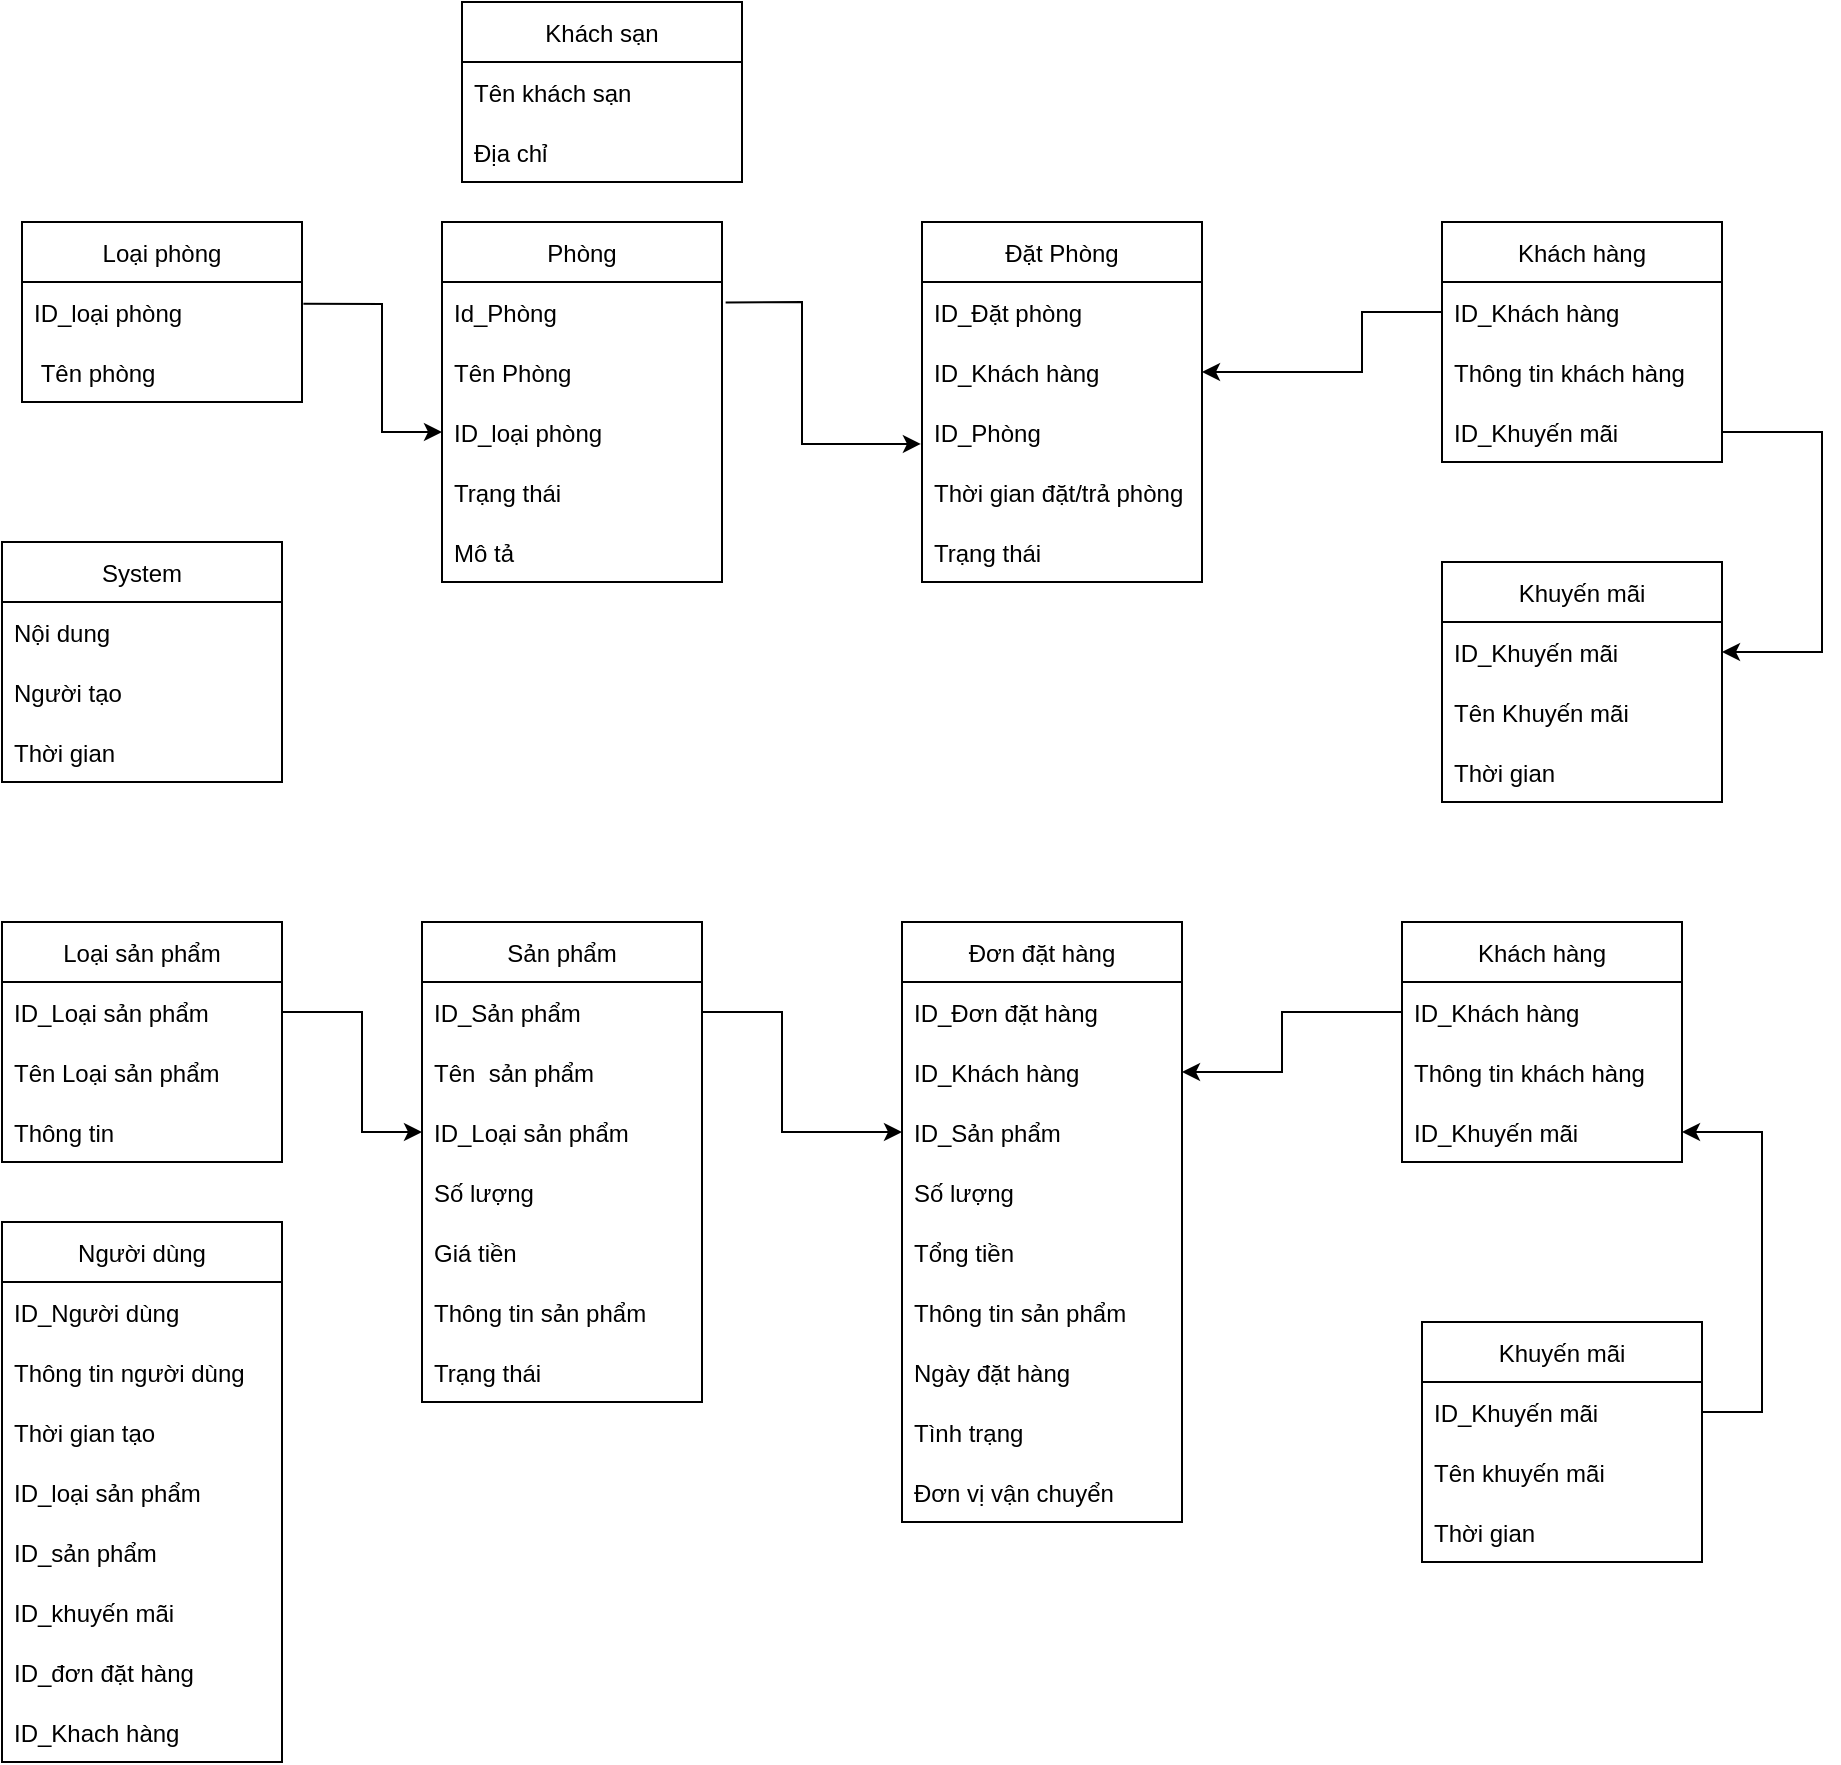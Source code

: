 <mxfile version="15.5.2" type="github">
  <diagram id="XoZtMX8iiyaCauPhR9OT" name="Page-1">
    <mxGraphModel dx="925" dy="575" grid="1" gridSize="10" guides="1" tooltips="1" connect="1" arrows="1" fold="1" page="1" pageScale="1" pageWidth="1169" pageHeight="1654" math="0" shadow="0">
      <root>
        <mxCell id="0" />
        <mxCell id="1" parent="0" />
        <mxCell id="O3ANTAYTOq8Z7F_ijUhE-1" value="Khách sạn" style="swimlane;fontStyle=0;childLayout=stackLayout;horizontal=1;startSize=30;horizontalStack=0;resizeParent=1;resizeParentMax=0;resizeLast=0;collapsible=1;marginBottom=0;" vertex="1" parent="1">
          <mxGeometry x="280" y="50" width="140" height="90" as="geometry" />
        </mxCell>
        <mxCell id="O3ANTAYTOq8Z7F_ijUhE-2" value="Tên khách sạn" style="text;strokeColor=none;fillColor=none;align=left;verticalAlign=middle;spacingLeft=4;spacingRight=4;overflow=hidden;points=[[0,0.5],[1,0.5]];portConstraint=eastwest;rotatable=0;" vertex="1" parent="O3ANTAYTOq8Z7F_ijUhE-1">
          <mxGeometry y="30" width="140" height="30" as="geometry" />
        </mxCell>
        <mxCell id="O3ANTAYTOq8Z7F_ijUhE-3" value="Địa chỉ " style="text;strokeColor=none;fillColor=none;align=left;verticalAlign=middle;spacingLeft=4;spacingRight=4;overflow=hidden;points=[[0,0.5],[1,0.5]];portConstraint=eastwest;rotatable=0;" vertex="1" parent="O3ANTAYTOq8Z7F_ijUhE-1">
          <mxGeometry y="60" width="140" height="30" as="geometry" />
        </mxCell>
        <mxCell id="O3ANTAYTOq8Z7F_ijUhE-5" value="Loại phòng" style="swimlane;fontStyle=0;childLayout=stackLayout;horizontal=1;startSize=30;horizontalStack=0;resizeParent=1;resizeParentMax=0;resizeLast=0;collapsible=1;marginBottom=0;" vertex="1" parent="1">
          <mxGeometry x="60" y="160" width="140" height="90" as="geometry" />
        </mxCell>
        <mxCell id="O3ANTAYTOq8Z7F_ijUhE-6" value="ID_loại phòng" style="text;strokeColor=none;fillColor=none;align=left;verticalAlign=middle;spacingLeft=4;spacingRight=4;overflow=hidden;points=[[0,0.5],[1,0.5]];portConstraint=eastwest;rotatable=0;" vertex="1" parent="O3ANTAYTOq8Z7F_ijUhE-5">
          <mxGeometry y="30" width="140" height="30" as="geometry" />
        </mxCell>
        <mxCell id="O3ANTAYTOq8Z7F_ijUhE-7" value=" Tên phòng" style="text;strokeColor=none;fillColor=none;align=left;verticalAlign=middle;spacingLeft=4;spacingRight=4;overflow=hidden;points=[[0,0.5],[1,0.5]];portConstraint=eastwest;rotatable=0;" vertex="1" parent="O3ANTAYTOq8Z7F_ijUhE-5">
          <mxGeometry y="60" width="140" height="30" as="geometry" />
        </mxCell>
        <mxCell id="O3ANTAYTOq8Z7F_ijUhE-8" value="Phòng" style="swimlane;fontStyle=0;childLayout=stackLayout;horizontal=1;startSize=30;horizontalStack=0;resizeParent=1;resizeParentMax=0;resizeLast=0;collapsible=1;marginBottom=0;" vertex="1" parent="1">
          <mxGeometry x="270" y="160" width="140" height="180" as="geometry" />
        </mxCell>
        <mxCell id="O3ANTAYTOq8Z7F_ijUhE-9" value="Id_Phòng" style="text;strokeColor=none;fillColor=none;align=left;verticalAlign=middle;spacingLeft=4;spacingRight=4;overflow=hidden;points=[[0,0.5],[1,0.5]];portConstraint=eastwest;rotatable=0;" vertex="1" parent="O3ANTAYTOq8Z7F_ijUhE-8">
          <mxGeometry y="30" width="140" height="30" as="geometry" />
        </mxCell>
        <mxCell id="O3ANTAYTOq8Z7F_ijUhE-10" value="Tên Phòng" style="text;strokeColor=none;fillColor=none;align=left;verticalAlign=middle;spacingLeft=4;spacingRight=4;overflow=hidden;points=[[0,0.5],[1,0.5]];portConstraint=eastwest;rotatable=0;" vertex="1" parent="O3ANTAYTOq8Z7F_ijUhE-8">
          <mxGeometry y="60" width="140" height="30" as="geometry" />
        </mxCell>
        <mxCell id="O3ANTAYTOq8Z7F_ijUhE-12" value="ID_loại phòng" style="text;strokeColor=none;fillColor=none;align=left;verticalAlign=middle;spacingLeft=4;spacingRight=4;overflow=hidden;points=[[0,0.5],[1,0.5]];portConstraint=eastwest;rotatable=0;" vertex="1" parent="O3ANTAYTOq8Z7F_ijUhE-8">
          <mxGeometry y="90" width="140" height="30" as="geometry" />
        </mxCell>
        <mxCell id="O3ANTAYTOq8Z7F_ijUhE-13" value="Trạng thái " style="text;strokeColor=none;fillColor=none;align=left;verticalAlign=middle;spacingLeft=4;spacingRight=4;overflow=hidden;points=[[0,0.5],[1,0.5]];portConstraint=eastwest;rotatable=0;" vertex="1" parent="O3ANTAYTOq8Z7F_ijUhE-8">
          <mxGeometry y="120" width="140" height="30" as="geometry" />
        </mxCell>
        <mxCell id="O3ANTAYTOq8Z7F_ijUhE-14" value="Mô tả" style="text;strokeColor=none;fillColor=none;align=left;verticalAlign=middle;spacingLeft=4;spacingRight=4;overflow=hidden;points=[[0,0.5],[1,0.5]];portConstraint=eastwest;rotatable=0;" vertex="1" parent="O3ANTAYTOq8Z7F_ijUhE-8">
          <mxGeometry y="150" width="140" height="30" as="geometry" />
        </mxCell>
        <mxCell id="O3ANTAYTOq8Z7F_ijUhE-15" value="" style="endArrow=classic;html=1;rounded=0;exitX=1.005;exitY=0.364;exitDx=0;exitDy=0;exitPerimeter=0;entryX=0;entryY=0.5;entryDx=0;entryDy=0;" edge="1" parent="1" source="O3ANTAYTOq8Z7F_ijUhE-6" target="O3ANTAYTOq8Z7F_ijUhE-12">
          <mxGeometry width="50" height="50" relative="1" as="geometry">
            <mxPoint x="260" y="230" as="sourcePoint" />
            <mxPoint x="310" y="180" as="targetPoint" />
            <Array as="points">
              <mxPoint x="240" y="201" />
              <mxPoint x="240" y="265" />
            </Array>
          </mxGeometry>
        </mxCell>
        <mxCell id="O3ANTAYTOq8Z7F_ijUhE-16" value="Đặt Phòng" style="swimlane;fontStyle=0;childLayout=stackLayout;horizontal=1;startSize=30;horizontalStack=0;resizeParent=1;resizeParentMax=0;resizeLast=0;collapsible=1;marginBottom=0;" vertex="1" parent="1">
          <mxGeometry x="510" y="160" width="140" height="180" as="geometry" />
        </mxCell>
        <mxCell id="O3ANTAYTOq8Z7F_ijUhE-17" value="ID_Đặt phòng" style="text;strokeColor=none;fillColor=none;align=left;verticalAlign=middle;spacingLeft=4;spacingRight=4;overflow=hidden;points=[[0,0.5],[1,0.5]];portConstraint=eastwest;rotatable=0;" vertex="1" parent="O3ANTAYTOq8Z7F_ijUhE-16">
          <mxGeometry y="30" width="140" height="30" as="geometry" />
        </mxCell>
        <mxCell id="O3ANTAYTOq8Z7F_ijUhE-18" value="ID_Khách hàng" style="text;strokeColor=none;fillColor=none;align=left;verticalAlign=middle;spacingLeft=4;spacingRight=4;overflow=hidden;points=[[0,0.5],[1,0.5]];portConstraint=eastwest;rotatable=0;" vertex="1" parent="O3ANTAYTOq8Z7F_ijUhE-16">
          <mxGeometry y="60" width="140" height="30" as="geometry" />
        </mxCell>
        <mxCell id="O3ANTAYTOq8Z7F_ijUhE-19" value="ID_Phòng" style="text;strokeColor=none;fillColor=none;align=left;verticalAlign=middle;spacingLeft=4;spacingRight=4;overflow=hidden;points=[[0,0.5],[1,0.5]];portConstraint=eastwest;rotatable=0;" vertex="1" parent="O3ANTAYTOq8Z7F_ijUhE-16">
          <mxGeometry y="90" width="140" height="30" as="geometry" />
        </mxCell>
        <mxCell id="O3ANTAYTOq8Z7F_ijUhE-20" value="Thời gian đặt/trả phòng" style="text;strokeColor=none;fillColor=none;align=left;verticalAlign=middle;spacingLeft=4;spacingRight=4;overflow=hidden;points=[[0,0.5],[1,0.5]];portConstraint=eastwest;rotatable=0;" vertex="1" parent="O3ANTAYTOq8Z7F_ijUhE-16">
          <mxGeometry y="120" width="140" height="30" as="geometry" />
        </mxCell>
        <mxCell id="O3ANTAYTOq8Z7F_ijUhE-21" value="Trạng thái " style="text;strokeColor=none;fillColor=none;align=left;verticalAlign=middle;spacingLeft=4;spacingRight=4;overflow=hidden;points=[[0,0.5],[1,0.5]];portConstraint=eastwest;rotatable=0;" vertex="1" parent="O3ANTAYTOq8Z7F_ijUhE-16">
          <mxGeometry y="150" width="140" height="30" as="geometry" />
        </mxCell>
        <mxCell id="O3ANTAYTOq8Z7F_ijUhE-22" value="Khách hàng" style="swimlane;fontStyle=0;childLayout=stackLayout;horizontal=1;startSize=30;horizontalStack=0;resizeParent=1;resizeParentMax=0;resizeLast=0;collapsible=1;marginBottom=0;" vertex="1" parent="1">
          <mxGeometry x="770" y="160" width="140" height="120" as="geometry" />
        </mxCell>
        <mxCell id="O3ANTAYTOq8Z7F_ijUhE-23" value="ID_Khách hàng" style="text;strokeColor=none;fillColor=none;align=left;verticalAlign=middle;spacingLeft=4;spacingRight=4;overflow=hidden;points=[[0,0.5],[1,0.5]];portConstraint=eastwest;rotatable=0;" vertex="1" parent="O3ANTAYTOq8Z7F_ijUhE-22">
          <mxGeometry y="30" width="140" height="30" as="geometry" />
        </mxCell>
        <mxCell id="O3ANTAYTOq8Z7F_ijUhE-24" value="Thông tin khách hàng" style="text;strokeColor=none;fillColor=none;align=left;verticalAlign=middle;spacingLeft=4;spacingRight=4;overflow=hidden;points=[[0,0.5],[1,0.5]];portConstraint=eastwest;rotatable=0;" vertex="1" parent="O3ANTAYTOq8Z7F_ijUhE-22">
          <mxGeometry y="60" width="140" height="30" as="geometry" />
        </mxCell>
        <mxCell id="O3ANTAYTOq8Z7F_ijUhE-33" value="ID_Khuyến mãi" style="text;strokeColor=none;fillColor=none;align=left;verticalAlign=middle;spacingLeft=4;spacingRight=4;overflow=hidden;points=[[0,0.5],[1,0.5]];portConstraint=eastwest;rotatable=0;" vertex="1" parent="O3ANTAYTOq8Z7F_ijUhE-22">
          <mxGeometry y="90" width="140" height="30" as="geometry" />
        </mxCell>
        <mxCell id="O3ANTAYTOq8Z7F_ijUhE-31" value="" style="endArrow=classic;html=1;rounded=0;exitX=1.013;exitY=0.341;exitDx=0;exitDy=0;exitPerimeter=0;entryX=-0.004;entryY=0.698;entryDx=0;entryDy=0;entryPerimeter=0;" edge="1" parent="1" source="O3ANTAYTOq8Z7F_ijUhE-9" target="O3ANTAYTOq8Z7F_ijUhE-19">
          <mxGeometry width="50" height="50" relative="1" as="geometry">
            <mxPoint x="520" y="270" as="sourcePoint" />
            <mxPoint x="570" y="220" as="targetPoint" />
            <Array as="points">
              <mxPoint x="450" y="200" />
              <mxPoint x="450" y="271" />
            </Array>
          </mxGeometry>
        </mxCell>
        <mxCell id="O3ANTAYTOq8Z7F_ijUhE-32" value="" style="endArrow=classic;html=1;rounded=0;exitX=0;exitY=0.5;exitDx=0;exitDy=0;entryX=1;entryY=0.5;entryDx=0;entryDy=0;" edge="1" parent="1" source="O3ANTAYTOq8Z7F_ijUhE-23" target="O3ANTAYTOq8Z7F_ijUhE-18">
          <mxGeometry width="50" height="50" relative="1" as="geometry">
            <mxPoint x="540" y="250" as="sourcePoint" />
            <mxPoint x="590" y="200" as="targetPoint" />
            <Array as="points">
              <mxPoint x="730" y="205" />
              <mxPoint x="730" y="235" />
            </Array>
          </mxGeometry>
        </mxCell>
        <mxCell id="O3ANTAYTOq8Z7F_ijUhE-34" value="Khuyến mãi" style="swimlane;fontStyle=0;childLayout=stackLayout;horizontal=1;startSize=30;horizontalStack=0;resizeParent=1;resizeParentMax=0;resizeLast=0;collapsible=1;marginBottom=0;" vertex="1" parent="1">
          <mxGeometry x="770" y="330" width="140" height="120" as="geometry" />
        </mxCell>
        <mxCell id="O3ANTAYTOq8Z7F_ijUhE-35" value="ID_Khuyến mãi" style="text;strokeColor=none;fillColor=none;align=left;verticalAlign=middle;spacingLeft=4;spacingRight=4;overflow=hidden;points=[[0,0.5],[1,0.5]];portConstraint=eastwest;rotatable=0;" vertex="1" parent="O3ANTAYTOq8Z7F_ijUhE-34">
          <mxGeometry y="30" width="140" height="30" as="geometry" />
        </mxCell>
        <mxCell id="O3ANTAYTOq8Z7F_ijUhE-36" value="Tên Khuyến mãi" style="text;strokeColor=none;fillColor=none;align=left;verticalAlign=middle;spacingLeft=4;spacingRight=4;overflow=hidden;points=[[0,0.5],[1,0.5]];portConstraint=eastwest;rotatable=0;" vertex="1" parent="O3ANTAYTOq8Z7F_ijUhE-34">
          <mxGeometry y="60" width="140" height="30" as="geometry" />
        </mxCell>
        <mxCell id="O3ANTAYTOq8Z7F_ijUhE-37" value="Thời gian" style="text;strokeColor=none;fillColor=none;align=left;verticalAlign=middle;spacingLeft=4;spacingRight=4;overflow=hidden;points=[[0,0.5],[1,0.5]];portConstraint=eastwest;rotatable=0;" vertex="1" parent="O3ANTAYTOq8Z7F_ijUhE-34">
          <mxGeometry y="90" width="140" height="30" as="geometry" />
        </mxCell>
        <mxCell id="O3ANTAYTOq8Z7F_ijUhE-38" value="" style="endArrow=classic;html=1;rounded=0;exitX=1;exitY=0.5;exitDx=0;exitDy=0;entryX=1;entryY=0.5;entryDx=0;entryDy=0;" edge="1" parent="1" source="O3ANTAYTOq8Z7F_ijUhE-33" target="O3ANTAYTOq8Z7F_ijUhE-35">
          <mxGeometry width="50" height="50" relative="1" as="geometry">
            <mxPoint x="570" y="370" as="sourcePoint" />
            <mxPoint x="620" y="320" as="targetPoint" />
            <Array as="points">
              <mxPoint x="960" y="265" />
              <mxPoint x="960" y="375" />
            </Array>
          </mxGeometry>
        </mxCell>
        <mxCell id="O3ANTAYTOq8Z7F_ijUhE-39" value="System" style="swimlane;fontStyle=0;childLayout=stackLayout;horizontal=1;startSize=30;horizontalStack=0;resizeParent=1;resizeParentMax=0;resizeLast=0;collapsible=1;marginBottom=0;" vertex="1" parent="1">
          <mxGeometry x="50" y="320" width="140" height="120" as="geometry" />
        </mxCell>
        <mxCell id="O3ANTAYTOq8Z7F_ijUhE-40" value="Nội dung" style="text;strokeColor=none;fillColor=none;align=left;verticalAlign=middle;spacingLeft=4;spacingRight=4;overflow=hidden;points=[[0,0.5],[1,0.5]];portConstraint=eastwest;rotatable=0;" vertex="1" parent="O3ANTAYTOq8Z7F_ijUhE-39">
          <mxGeometry y="30" width="140" height="30" as="geometry" />
        </mxCell>
        <mxCell id="O3ANTAYTOq8Z7F_ijUhE-41" value="Người tạo" style="text;strokeColor=none;fillColor=none;align=left;verticalAlign=middle;spacingLeft=4;spacingRight=4;overflow=hidden;points=[[0,0.5],[1,0.5]];portConstraint=eastwest;rotatable=0;" vertex="1" parent="O3ANTAYTOq8Z7F_ijUhE-39">
          <mxGeometry y="60" width="140" height="30" as="geometry" />
        </mxCell>
        <mxCell id="O3ANTAYTOq8Z7F_ijUhE-42" value="Thời gian" style="text;strokeColor=none;fillColor=none;align=left;verticalAlign=middle;spacingLeft=4;spacingRight=4;overflow=hidden;points=[[0,0.5],[1,0.5]];portConstraint=eastwest;rotatable=0;" vertex="1" parent="O3ANTAYTOq8Z7F_ijUhE-39">
          <mxGeometry y="90" width="140" height="30" as="geometry" />
        </mxCell>
        <mxCell id="O3ANTAYTOq8Z7F_ijUhE-43" value="Loại sản phẩm" style="swimlane;fontStyle=0;childLayout=stackLayout;horizontal=1;startSize=30;horizontalStack=0;resizeParent=1;resizeParentMax=0;resizeLast=0;collapsible=1;marginBottom=0;" vertex="1" parent="1">
          <mxGeometry x="50" y="510" width="140" height="120" as="geometry" />
        </mxCell>
        <mxCell id="O3ANTAYTOq8Z7F_ijUhE-44" value="ID_Loại sản phẩm" style="text;strokeColor=none;fillColor=none;align=left;verticalAlign=middle;spacingLeft=4;spacingRight=4;overflow=hidden;points=[[0,0.5],[1,0.5]];portConstraint=eastwest;rotatable=0;" vertex="1" parent="O3ANTAYTOq8Z7F_ijUhE-43">
          <mxGeometry y="30" width="140" height="30" as="geometry" />
        </mxCell>
        <mxCell id="O3ANTAYTOq8Z7F_ijUhE-45" value="Tên Loại sản phẩm" style="text;strokeColor=none;fillColor=none;align=left;verticalAlign=middle;spacingLeft=4;spacingRight=4;overflow=hidden;points=[[0,0.5],[1,0.5]];portConstraint=eastwest;rotatable=0;" vertex="1" parent="O3ANTAYTOq8Z7F_ijUhE-43">
          <mxGeometry y="60" width="140" height="30" as="geometry" />
        </mxCell>
        <mxCell id="O3ANTAYTOq8Z7F_ijUhE-47" value="Thông tin" style="text;strokeColor=none;fillColor=none;align=left;verticalAlign=middle;spacingLeft=4;spacingRight=4;overflow=hidden;points=[[0,0.5],[1,0.5]];portConstraint=eastwest;rotatable=0;" vertex="1" parent="O3ANTAYTOq8Z7F_ijUhE-43">
          <mxGeometry y="90" width="140" height="30" as="geometry" />
        </mxCell>
        <mxCell id="O3ANTAYTOq8Z7F_ijUhE-48" value="Sản phẩm" style="swimlane;fontStyle=0;childLayout=stackLayout;horizontal=1;startSize=30;horizontalStack=0;resizeParent=1;resizeParentMax=0;resizeLast=0;collapsible=1;marginBottom=0;" vertex="1" parent="1">
          <mxGeometry x="260" y="510" width="140" height="240" as="geometry" />
        </mxCell>
        <mxCell id="O3ANTAYTOq8Z7F_ijUhE-49" value="ID_Sản phẩm" style="text;strokeColor=none;fillColor=none;align=left;verticalAlign=middle;spacingLeft=4;spacingRight=4;overflow=hidden;points=[[0,0.5],[1,0.5]];portConstraint=eastwest;rotatable=0;" vertex="1" parent="O3ANTAYTOq8Z7F_ijUhE-48">
          <mxGeometry y="30" width="140" height="30" as="geometry" />
        </mxCell>
        <mxCell id="O3ANTAYTOq8Z7F_ijUhE-50" value="Tên  sản phẩm" style="text;strokeColor=none;fillColor=none;align=left;verticalAlign=middle;spacingLeft=4;spacingRight=4;overflow=hidden;points=[[0,0.5],[1,0.5]];portConstraint=eastwest;rotatable=0;" vertex="1" parent="O3ANTAYTOq8Z7F_ijUhE-48">
          <mxGeometry y="60" width="140" height="30" as="geometry" />
        </mxCell>
        <mxCell id="O3ANTAYTOq8Z7F_ijUhE-51" value="ID_Loại sản phẩm" style="text;strokeColor=none;fillColor=none;align=left;verticalAlign=middle;spacingLeft=4;spacingRight=4;overflow=hidden;points=[[0,0.5],[1,0.5]];portConstraint=eastwest;rotatable=0;" vertex="1" parent="O3ANTAYTOq8Z7F_ijUhE-48">
          <mxGeometry y="90" width="140" height="30" as="geometry" />
        </mxCell>
        <mxCell id="O3ANTAYTOq8Z7F_ijUhE-52" value="Số lượng" style="text;strokeColor=none;fillColor=none;align=left;verticalAlign=middle;spacingLeft=4;spacingRight=4;overflow=hidden;points=[[0,0.5],[1,0.5]];portConstraint=eastwest;rotatable=0;" vertex="1" parent="O3ANTAYTOq8Z7F_ijUhE-48">
          <mxGeometry y="120" width="140" height="30" as="geometry" />
        </mxCell>
        <mxCell id="O3ANTAYTOq8Z7F_ijUhE-53" value="Giá tiền" style="text;strokeColor=none;fillColor=none;align=left;verticalAlign=middle;spacingLeft=4;spacingRight=4;overflow=hidden;points=[[0,0.5],[1,0.5]];portConstraint=eastwest;rotatable=0;" vertex="1" parent="O3ANTAYTOq8Z7F_ijUhE-48">
          <mxGeometry y="150" width="140" height="30" as="geometry" />
        </mxCell>
        <mxCell id="O3ANTAYTOq8Z7F_ijUhE-54" value="Thông tin sản phẩm " style="text;strokeColor=none;fillColor=none;align=left;verticalAlign=middle;spacingLeft=4;spacingRight=4;overflow=hidden;points=[[0,0.5],[1,0.5]];portConstraint=eastwest;rotatable=0;" vertex="1" parent="O3ANTAYTOq8Z7F_ijUhE-48">
          <mxGeometry y="180" width="140" height="30" as="geometry" />
        </mxCell>
        <mxCell id="O3ANTAYTOq8Z7F_ijUhE-55" value="Trạng thái " style="text;strokeColor=none;fillColor=none;align=left;verticalAlign=middle;spacingLeft=4;spacingRight=4;overflow=hidden;points=[[0,0.5],[1,0.5]];portConstraint=eastwest;rotatable=0;" vertex="1" parent="O3ANTAYTOq8Z7F_ijUhE-48">
          <mxGeometry y="210" width="140" height="30" as="geometry" />
        </mxCell>
        <mxCell id="O3ANTAYTOq8Z7F_ijUhE-56" value="" style="endArrow=classic;html=1;rounded=0;exitX=1;exitY=0.5;exitDx=0;exitDy=0;entryX=0;entryY=0.5;entryDx=0;entryDy=0;" edge="1" parent="1" source="O3ANTAYTOq8Z7F_ijUhE-44" target="O3ANTAYTOq8Z7F_ijUhE-51">
          <mxGeometry width="50" height="50" relative="1" as="geometry">
            <mxPoint x="270" y="690" as="sourcePoint" />
            <mxPoint x="320" y="640" as="targetPoint" />
            <Array as="points">
              <mxPoint x="230" y="555" />
              <mxPoint x="230" y="615" />
            </Array>
          </mxGeometry>
        </mxCell>
        <mxCell id="O3ANTAYTOq8Z7F_ijUhE-57" value="Đơn đặt hàng" style="swimlane;fontStyle=0;childLayout=stackLayout;horizontal=1;startSize=30;horizontalStack=0;resizeParent=1;resizeParentMax=0;resizeLast=0;collapsible=1;marginBottom=0;" vertex="1" parent="1">
          <mxGeometry x="500" y="510" width="140" height="300" as="geometry" />
        </mxCell>
        <mxCell id="O3ANTAYTOq8Z7F_ijUhE-58" value="ID_Đơn đặt hàng" style="text;strokeColor=none;fillColor=none;align=left;verticalAlign=middle;spacingLeft=4;spacingRight=4;overflow=hidden;points=[[0,0.5],[1,0.5]];portConstraint=eastwest;rotatable=0;" vertex="1" parent="O3ANTAYTOq8Z7F_ijUhE-57">
          <mxGeometry y="30" width="140" height="30" as="geometry" />
        </mxCell>
        <mxCell id="O3ANTAYTOq8Z7F_ijUhE-59" value="ID_Khách hàng" style="text;strokeColor=none;fillColor=none;align=left;verticalAlign=middle;spacingLeft=4;spacingRight=4;overflow=hidden;points=[[0,0.5],[1,0.5]];portConstraint=eastwest;rotatable=0;" vertex="1" parent="O3ANTAYTOq8Z7F_ijUhE-57">
          <mxGeometry y="60" width="140" height="30" as="geometry" />
        </mxCell>
        <mxCell id="O3ANTAYTOq8Z7F_ijUhE-60" value="ID_Sản phẩm" style="text;strokeColor=none;fillColor=none;align=left;verticalAlign=middle;spacingLeft=4;spacingRight=4;overflow=hidden;points=[[0,0.5],[1,0.5]];portConstraint=eastwest;rotatable=0;" vertex="1" parent="O3ANTAYTOq8Z7F_ijUhE-57">
          <mxGeometry y="90" width="140" height="30" as="geometry" />
        </mxCell>
        <mxCell id="O3ANTAYTOq8Z7F_ijUhE-61" value="Số lượng" style="text;strokeColor=none;fillColor=none;align=left;verticalAlign=middle;spacingLeft=4;spacingRight=4;overflow=hidden;points=[[0,0.5],[1,0.5]];portConstraint=eastwest;rotatable=0;" vertex="1" parent="O3ANTAYTOq8Z7F_ijUhE-57">
          <mxGeometry y="120" width="140" height="30" as="geometry" />
        </mxCell>
        <mxCell id="O3ANTAYTOq8Z7F_ijUhE-62" value="Tổng tiền" style="text;strokeColor=none;fillColor=none;align=left;verticalAlign=middle;spacingLeft=4;spacingRight=4;overflow=hidden;points=[[0,0.5],[1,0.5]];portConstraint=eastwest;rotatable=0;" vertex="1" parent="O3ANTAYTOq8Z7F_ijUhE-57">
          <mxGeometry y="150" width="140" height="30" as="geometry" />
        </mxCell>
        <mxCell id="O3ANTAYTOq8Z7F_ijUhE-63" value="Thông tin sản phẩm " style="text;strokeColor=none;fillColor=none;align=left;verticalAlign=middle;spacingLeft=4;spacingRight=4;overflow=hidden;points=[[0,0.5],[1,0.5]];portConstraint=eastwest;rotatable=0;" vertex="1" parent="O3ANTAYTOq8Z7F_ijUhE-57">
          <mxGeometry y="180" width="140" height="30" as="geometry" />
        </mxCell>
        <mxCell id="O3ANTAYTOq8Z7F_ijUhE-64" value="Ngày đặt hàng" style="text;strokeColor=none;fillColor=none;align=left;verticalAlign=middle;spacingLeft=4;spacingRight=4;overflow=hidden;points=[[0,0.5],[1,0.5]];portConstraint=eastwest;rotatable=0;" vertex="1" parent="O3ANTAYTOq8Z7F_ijUhE-57">
          <mxGeometry y="210" width="140" height="30" as="geometry" />
        </mxCell>
        <mxCell id="O3ANTAYTOq8Z7F_ijUhE-65" value="Tình trạng" style="text;strokeColor=none;fillColor=none;align=left;verticalAlign=middle;spacingLeft=4;spacingRight=4;overflow=hidden;points=[[0,0.5],[1,0.5]];portConstraint=eastwest;rotatable=0;" vertex="1" parent="O3ANTAYTOq8Z7F_ijUhE-57">
          <mxGeometry y="240" width="140" height="30" as="geometry" />
        </mxCell>
        <mxCell id="O3ANTAYTOq8Z7F_ijUhE-66" value="Đơn vị vận chuyển" style="text;strokeColor=none;fillColor=none;align=left;verticalAlign=middle;spacingLeft=4;spacingRight=4;overflow=hidden;points=[[0,0.5],[1,0.5]];portConstraint=eastwest;rotatable=0;" vertex="1" parent="O3ANTAYTOq8Z7F_ijUhE-57">
          <mxGeometry y="270" width="140" height="30" as="geometry" />
        </mxCell>
        <mxCell id="O3ANTAYTOq8Z7F_ijUhE-67" value="Khách hàng" style="swimlane;fontStyle=0;childLayout=stackLayout;horizontal=1;startSize=30;horizontalStack=0;resizeParent=1;resizeParentMax=0;resizeLast=0;collapsible=1;marginBottom=0;" vertex="1" parent="1">
          <mxGeometry x="750" y="510" width="140" height="120" as="geometry" />
        </mxCell>
        <mxCell id="O3ANTAYTOq8Z7F_ijUhE-68" value="ID_Khách hàng" style="text;strokeColor=none;fillColor=none;align=left;verticalAlign=middle;spacingLeft=4;spacingRight=4;overflow=hidden;points=[[0,0.5],[1,0.5]];portConstraint=eastwest;rotatable=0;" vertex="1" parent="O3ANTAYTOq8Z7F_ijUhE-67">
          <mxGeometry y="30" width="140" height="30" as="geometry" />
        </mxCell>
        <mxCell id="O3ANTAYTOq8Z7F_ijUhE-69" value="Thông tin khách hàng" style="text;strokeColor=none;fillColor=none;align=left;verticalAlign=middle;spacingLeft=4;spacingRight=4;overflow=hidden;points=[[0,0.5],[1,0.5]];portConstraint=eastwest;rotatable=0;" vertex="1" parent="O3ANTAYTOq8Z7F_ijUhE-67">
          <mxGeometry y="60" width="140" height="30" as="geometry" />
        </mxCell>
        <mxCell id="O3ANTAYTOq8Z7F_ijUhE-76" value="ID_Khuyến mãi" style="text;strokeColor=none;fillColor=none;align=left;verticalAlign=middle;spacingLeft=4;spacingRight=4;overflow=hidden;points=[[0,0.5],[1,0.5]];portConstraint=eastwest;rotatable=0;" vertex="1" parent="O3ANTAYTOq8Z7F_ijUhE-67">
          <mxGeometry y="90" width="140" height="30" as="geometry" />
        </mxCell>
        <mxCell id="O3ANTAYTOq8Z7F_ijUhE-77" value="" style="endArrow=classic;html=1;rounded=0;exitX=1;exitY=0.5;exitDx=0;exitDy=0;entryX=0;entryY=0.5;entryDx=0;entryDy=0;" edge="1" parent="1" source="O3ANTAYTOq8Z7F_ijUhE-49" target="O3ANTAYTOq8Z7F_ijUhE-60">
          <mxGeometry width="50" height="50" relative="1" as="geometry">
            <mxPoint x="690" y="700" as="sourcePoint" />
            <mxPoint x="740" y="650" as="targetPoint" />
            <Array as="points">
              <mxPoint x="440" y="555" />
              <mxPoint x="440" y="615" />
            </Array>
          </mxGeometry>
        </mxCell>
        <mxCell id="O3ANTAYTOq8Z7F_ijUhE-80" value="Khuyến mãi" style="swimlane;fontStyle=0;childLayout=stackLayout;horizontal=1;startSize=30;horizontalStack=0;resizeParent=1;resizeParentMax=0;resizeLast=0;collapsible=1;marginBottom=0;" vertex="1" parent="1">
          <mxGeometry x="760" y="710" width="140" height="120" as="geometry" />
        </mxCell>
        <mxCell id="O3ANTAYTOq8Z7F_ijUhE-81" value="ID_Khuyến mãi" style="text;strokeColor=none;fillColor=none;align=left;verticalAlign=middle;spacingLeft=4;spacingRight=4;overflow=hidden;points=[[0,0.5],[1,0.5]];portConstraint=eastwest;rotatable=0;" vertex="1" parent="O3ANTAYTOq8Z7F_ijUhE-80">
          <mxGeometry y="30" width="140" height="30" as="geometry" />
        </mxCell>
        <mxCell id="O3ANTAYTOq8Z7F_ijUhE-82" value="Tên khuyến mãi " style="text;strokeColor=none;fillColor=none;align=left;verticalAlign=middle;spacingLeft=4;spacingRight=4;overflow=hidden;points=[[0,0.5],[1,0.5]];portConstraint=eastwest;rotatable=0;" vertex="1" parent="O3ANTAYTOq8Z7F_ijUhE-80">
          <mxGeometry y="60" width="140" height="30" as="geometry" />
        </mxCell>
        <mxCell id="O3ANTAYTOq8Z7F_ijUhE-83" value="Thời gian" style="text;strokeColor=none;fillColor=none;align=left;verticalAlign=middle;spacingLeft=4;spacingRight=4;overflow=hidden;points=[[0,0.5],[1,0.5]];portConstraint=eastwest;rotatable=0;" vertex="1" parent="O3ANTAYTOq8Z7F_ijUhE-80">
          <mxGeometry y="90" width="140" height="30" as="geometry" />
        </mxCell>
        <mxCell id="O3ANTAYTOq8Z7F_ijUhE-85" value="" style="endArrow=classic;html=1;rounded=0;exitX=1;exitY=0.5;exitDx=0;exitDy=0;entryX=1;entryY=0.5;entryDx=0;entryDy=0;" edge="1" parent="1" source="O3ANTAYTOq8Z7F_ijUhE-81" target="O3ANTAYTOq8Z7F_ijUhE-76">
          <mxGeometry width="50" height="50" relative="1" as="geometry">
            <mxPoint x="700" y="790" as="sourcePoint" />
            <mxPoint x="750" y="740" as="targetPoint" />
            <Array as="points">
              <mxPoint x="930" y="755" />
              <mxPoint x="930" y="615" />
            </Array>
          </mxGeometry>
        </mxCell>
        <mxCell id="O3ANTAYTOq8Z7F_ijUhE-78" value="" style="endArrow=classic;html=1;rounded=0;entryX=1;entryY=0.5;entryDx=0;entryDy=0;exitX=0;exitY=0.5;exitDx=0;exitDy=0;" edge="1" parent="1" source="O3ANTAYTOq8Z7F_ijUhE-68" target="O3ANTAYTOq8Z7F_ijUhE-59">
          <mxGeometry width="50" height="50" relative="1" as="geometry">
            <mxPoint x="600" y="700" as="sourcePoint" />
            <mxPoint x="750" y="645" as="targetPoint" />
            <Array as="points">
              <mxPoint x="690" y="555" />
              <mxPoint x="690" y="585" />
            </Array>
          </mxGeometry>
        </mxCell>
        <mxCell id="O3ANTAYTOq8Z7F_ijUhE-86" value="Người dùng" style="swimlane;fontStyle=0;childLayout=stackLayout;horizontal=1;startSize=30;horizontalStack=0;resizeParent=1;resizeParentMax=0;resizeLast=0;collapsible=1;marginBottom=0;" vertex="1" parent="1">
          <mxGeometry x="50" y="660" width="140" height="270" as="geometry" />
        </mxCell>
        <mxCell id="O3ANTAYTOq8Z7F_ijUhE-87" value="ID_Người dùng" style="text;strokeColor=none;fillColor=none;align=left;verticalAlign=middle;spacingLeft=4;spacingRight=4;overflow=hidden;points=[[0,0.5],[1,0.5]];portConstraint=eastwest;rotatable=0;" vertex="1" parent="O3ANTAYTOq8Z7F_ijUhE-86">
          <mxGeometry y="30" width="140" height="30" as="geometry" />
        </mxCell>
        <mxCell id="O3ANTAYTOq8Z7F_ijUhE-88" value="Thông tin người dùng" style="text;strokeColor=none;fillColor=none;align=left;verticalAlign=middle;spacingLeft=4;spacingRight=4;overflow=hidden;points=[[0,0.5],[1,0.5]];portConstraint=eastwest;rotatable=0;" vertex="1" parent="O3ANTAYTOq8Z7F_ijUhE-86">
          <mxGeometry y="60" width="140" height="30" as="geometry" />
        </mxCell>
        <mxCell id="O3ANTAYTOq8Z7F_ijUhE-89" value="Thời gian tạo " style="text;strokeColor=none;fillColor=none;align=left;verticalAlign=middle;spacingLeft=4;spacingRight=4;overflow=hidden;points=[[0,0.5],[1,0.5]];portConstraint=eastwest;rotatable=0;" vertex="1" parent="O3ANTAYTOq8Z7F_ijUhE-86">
          <mxGeometry y="90" width="140" height="30" as="geometry" />
        </mxCell>
        <mxCell id="O3ANTAYTOq8Z7F_ijUhE-90" value="ID_loại sản phẩm" style="text;strokeColor=none;fillColor=none;align=left;verticalAlign=middle;spacingLeft=4;spacingRight=4;overflow=hidden;points=[[0,0.5],[1,0.5]];portConstraint=eastwest;rotatable=0;" vertex="1" parent="O3ANTAYTOq8Z7F_ijUhE-86">
          <mxGeometry y="120" width="140" height="30" as="geometry" />
        </mxCell>
        <mxCell id="O3ANTAYTOq8Z7F_ijUhE-91" value="ID_sản phẩm" style="text;strokeColor=none;fillColor=none;align=left;verticalAlign=middle;spacingLeft=4;spacingRight=4;overflow=hidden;points=[[0,0.5],[1,0.5]];portConstraint=eastwest;rotatable=0;" vertex="1" parent="O3ANTAYTOq8Z7F_ijUhE-86">
          <mxGeometry y="150" width="140" height="30" as="geometry" />
        </mxCell>
        <mxCell id="O3ANTAYTOq8Z7F_ijUhE-92" value="ID_khuyến mãi" style="text;strokeColor=none;fillColor=none;align=left;verticalAlign=middle;spacingLeft=4;spacingRight=4;overflow=hidden;points=[[0,0.5],[1,0.5]];portConstraint=eastwest;rotatable=0;" vertex="1" parent="O3ANTAYTOq8Z7F_ijUhE-86">
          <mxGeometry y="180" width="140" height="30" as="geometry" />
        </mxCell>
        <mxCell id="O3ANTAYTOq8Z7F_ijUhE-93" value="ID_đơn đặt hàng" style="text;strokeColor=none;fillColor=none;align=left;verticalAlign=middle;spacingLeft=4;spacingRight=4;overflow=hidden;points=[[0,0.5],[1,0.5]];portConstraint=eastwest;rotatable=0;" vertex="1" parent="O3ANTAYTOq8Z7F_ijUhE-86">
          <mxGeometry y="210" width="140" height="30" as="geometry" />
        </mxCell>
        <mxCell id="O3ANTAYTOq8Z7F_ijUhE-94" value="ID_Khach hàng" style="text;strokeColor=none;fillColor=none;align=left;verticalAlign=middle;spacingLeft=4;spacingRight=4;overflow=hidden;points=[[0,0.5],[1,0.5]];portConstraint=eastwest;rotatable=0;" vertex="1" parent="O3ANTAYTOq8Z7F_ijUhE-86">
          <mxGeometry y="240" width="140" height="30" as="geometry" />
        </mxCell>
      </root>
    </mxGraphModel>
  </diagram>
</mxfile>
